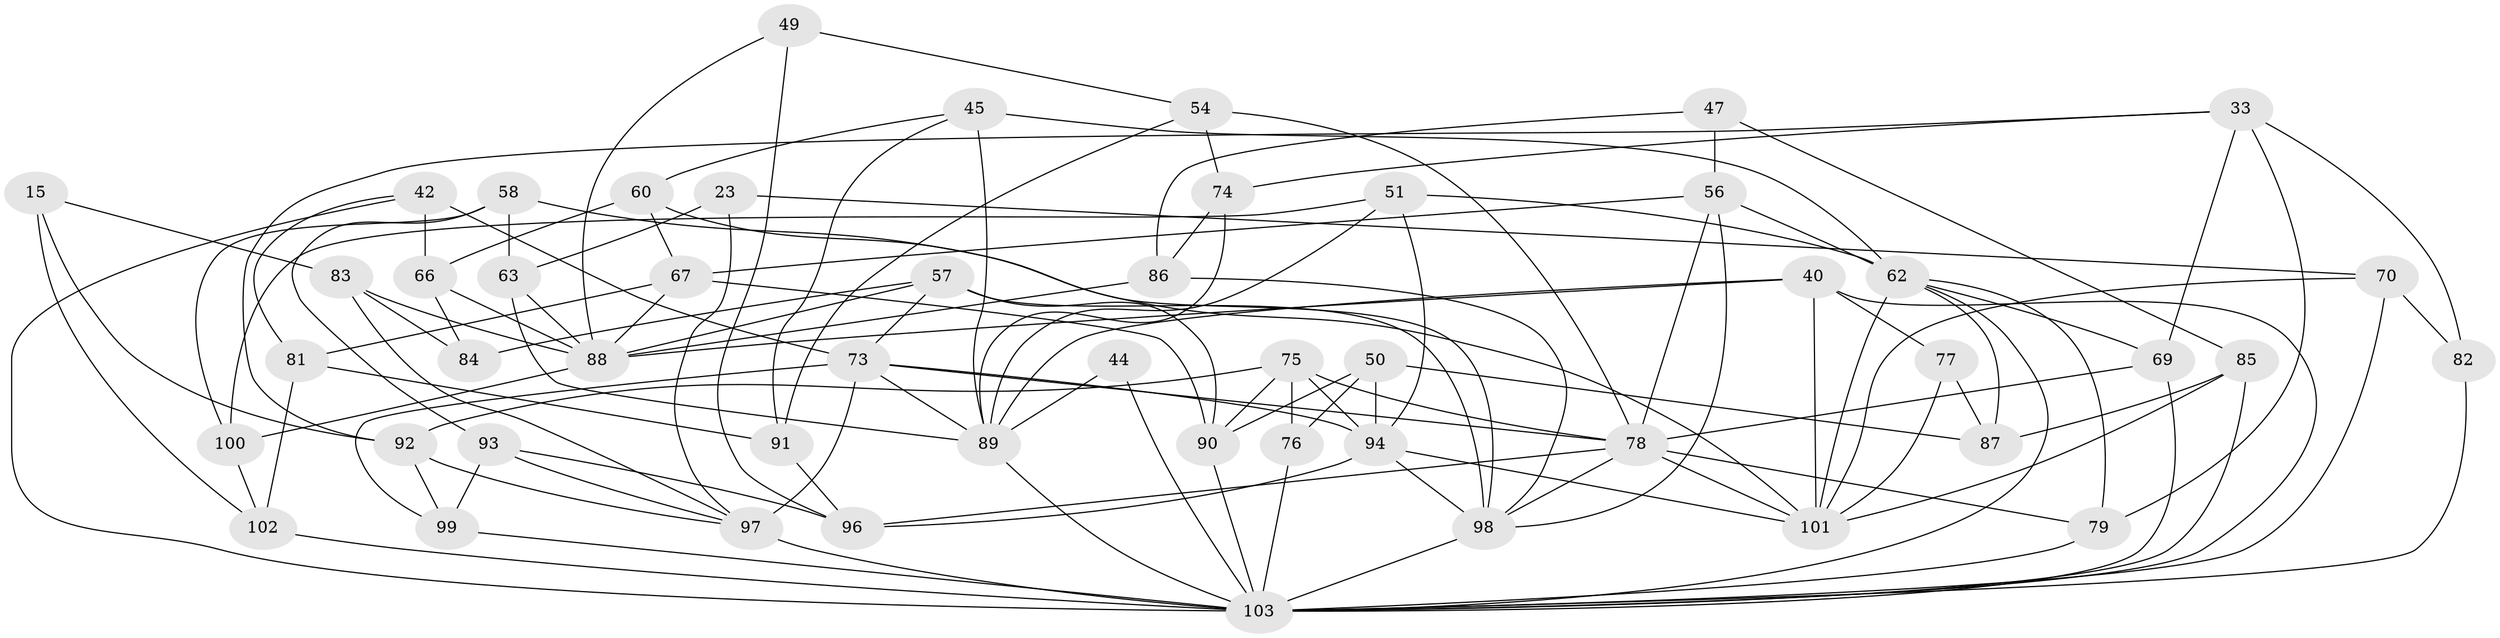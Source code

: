 // original degree distribution, {4: 1.0}
// Generated by graph-tools (version 1.1) at 2025/57/03/09/25 04:57:00]
// undirected, 51 vertices, 124 edges
graph export_dot {
graph [start="1"]
  node [color=gray90,style=filled];
  15;
  23;
  33 [super="+3"];
  40 [super="+8"];
  42 [super="+28"];
  44;
  45;
  47;
  49;
  50 [super="+14"];
  51;
  54;
  56 [super="+34"];
  57 [super="+53"];
  58;
  60;
  62 [super="+37+10"];
  63 [super="+18"];
  66 [super="+30"];
  67 [super="+65"];
  69;
  70;
  73 [super="+25+39"];
  74;
  75 [super="+59"];
  76;
  77;
  78 [super="+52"];
  79 [super="+41"];
  81;
  82;
  83;
  84;
  85;
  86;
  87;
  88 [super="+13+55+27"];
  89 [super="+19+20+32"];
  90 [super="+80"];
  91;
  92 [super="+7"];
  93;
  94 [super="+48+72"];
  96 [super="+16"];
  97 [super="+64+95"];
  98 [super="+17+31"];
  99;
  100;
  101 [super="+71+26"];
  102;
  103 [super="+43+46+61+68"];
  15 -- 83;
  15 -- 102;
  15 -- 92 [weight=2];
  23 -- 63 [weight=2];
  23 -- 70;
  23 -- 97;
  33 -- 79;
  33 -- 82 [weight=2];
  33 -- 69;
  33 -- 74;
  33 -- 92;
  40 -- 77 [weight=2];
  40 -- 89;
  40 -- 101;
  40 -- 88;
  40 -- 103;
  42 -- 66 [weight=2];
  42 -- 81;
  42 -- 103;
  42 -- 73 [weight=2];
  44 -- 89 [weight=3];
  44 -- 103;
  45 -- 60;
  45 -- 89;
  45 -- 91;
  45 -- 62;
  47 -- 85;
  47 -- 56 [weight=2];
  47 -- 86;
  49 -- 54;
  49 -- 88;
  49 -- 96 [weight=2];
  50 -- 76 [weight=2];
  50 -- 94 [weight=2];
  50 -- 87;
  50 -- 90;
  51 -- 62;
  51 -- 100;
  51 -- 89;
  51 -- 94;
  54 -- 74;
  54 -- 91;
  54 -- 78;
  56 -- 98;
  56 -- 67;
  56 -- 62;
  56 -- 78;
  57 -- 98 [weight=2];
  57 -- 88;
  57 -- 84;
  57 -- 73;
  57 -- 90;
  58 -- 93;
  58 -- 100;
  58 -- 63;
  58 -- 101;
  60 -- 67;
  60 -- 66;
  60 -- 98;
  62 -- 101 [weight=3];
  62 -- 87;
  62 -- 69;
  62 -- 79;
  62 -- 103;
  63 -- 88;
  63 -- 89 [weight=2];
  66 -- 84 [weight=2];
  66 -- 88;
  67 -- 88 [weight=2];
  67 -- 90;
  67 -- 81;
  69 -- 103;
  69 -- 78;
  70 -- 82;
  70 -- 101;
  70 -- 103;
  73 -- 97;
  73 -- 78 [weight=2];
  73 -- 89 [weight=2];
  73 -- 99;
  73 -- 94;
  74 -- 86;
  74 -- 89;
  75 -- 76;
  75 -- 90;
  75 -- 92;
  75 -- 94;
  75 -- 78 [weight=2];
  76 -- 103;
  77 -- 87;
  77 -- 101;
  78 -- 98;
  78 -- 96 [weight=2];
  78 -- 101 [weight=2];
  78 -- 79 [weight=2];
  79 -- 103 [weight=2];
  81 -- 91;
  81 -- 102;
  82 -- 103;
  83 -- 97;
  83 -- 84;
  83 -- 88;
  85 -- 87;
  85 -- 103;
  85 -- 101;
  86 -- 88;
  86 -- 98;
  88 -- 100;
  89 -- 103;
  90 -- 103 [weight=2];
  91 -- 96;
  92 -- 99;
  92 -- 97;
  93 -- 96;
  93 -- 99;
  93 -- 97;
  94 -- 101 [weight=2];
  94 -- 98;
  94 -- 96 [weight=2];
  97 -- 103 [weight=3];
  98 -- 103;
  99 -- 103;
  100 -- 102;
  102 -- 103;
}
